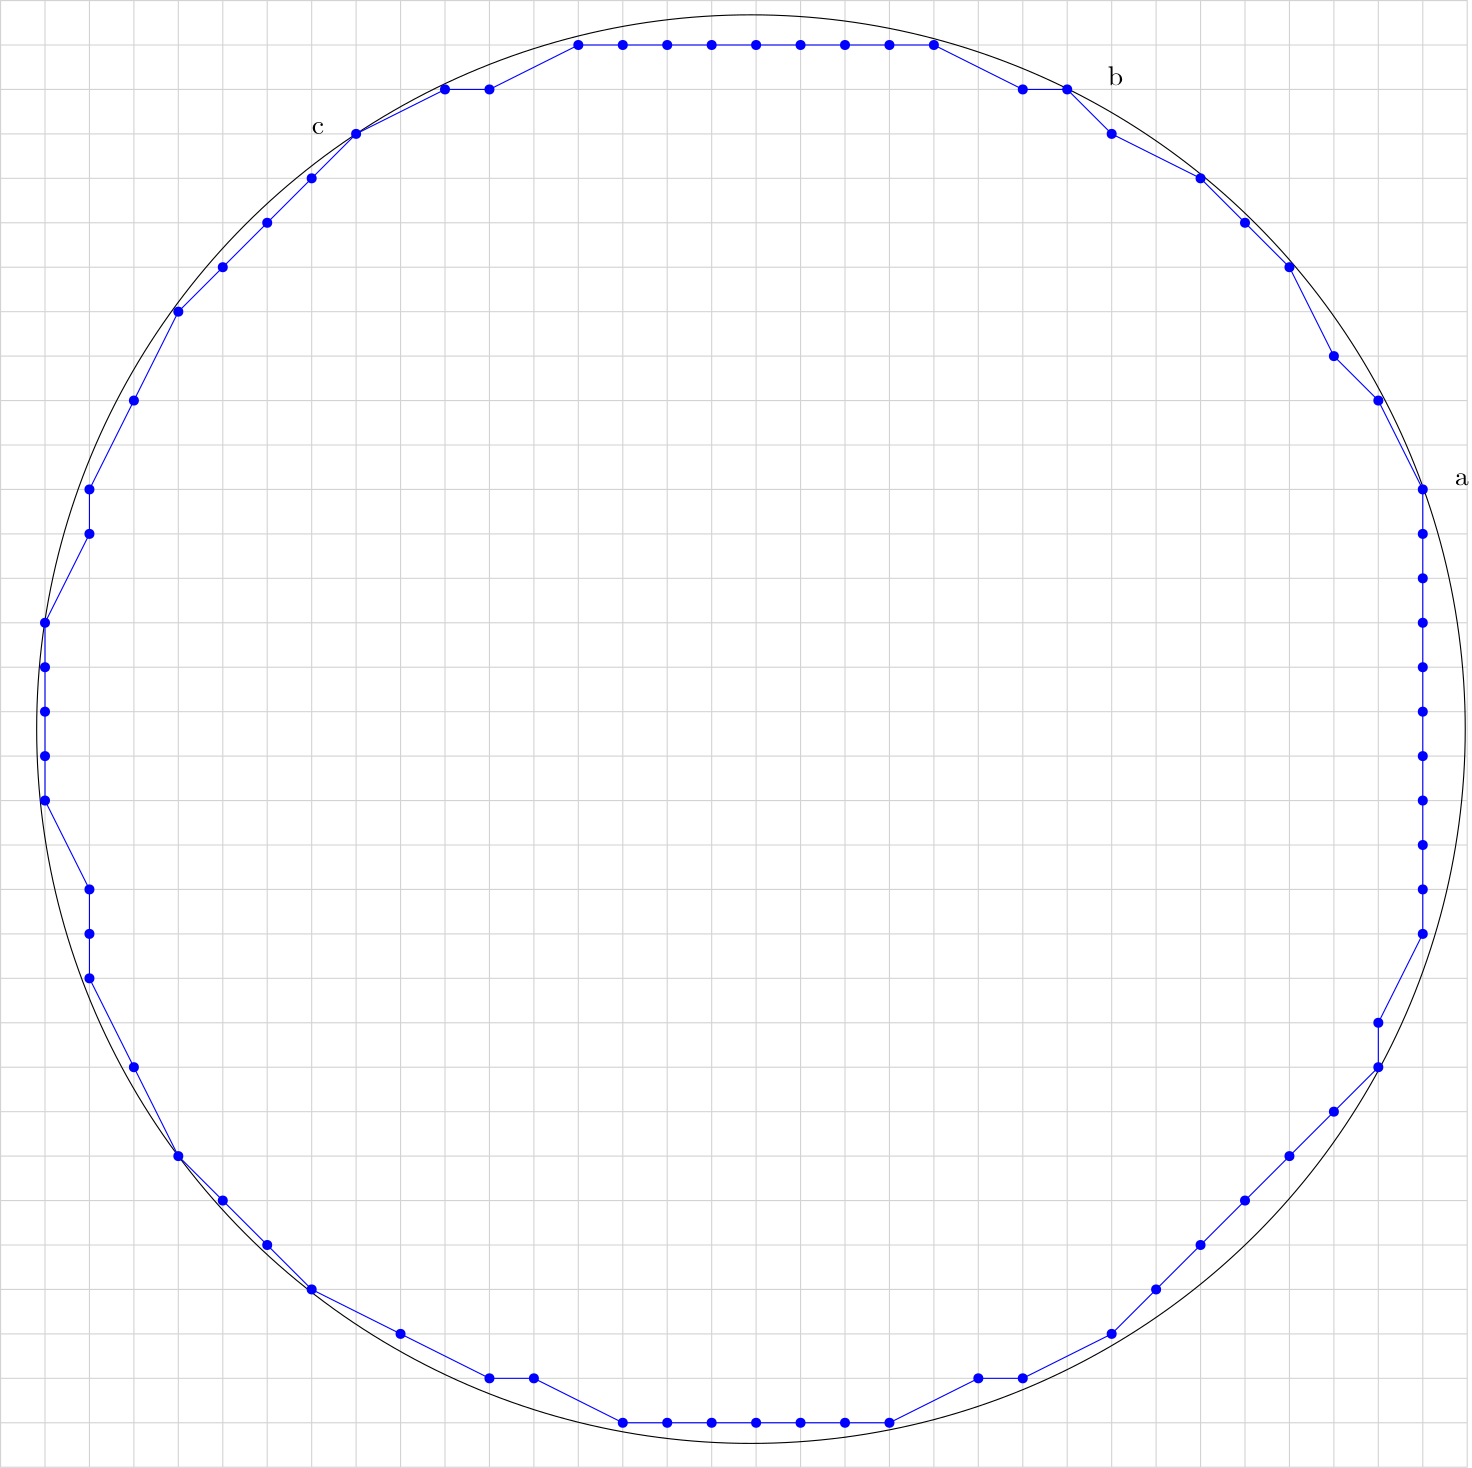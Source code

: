 <?xml version="1.0"?>
<!DOCTYPE ipe SYSTEM "ipe.dtd">
<ipe version="70005" creator="Ipe 7.1.1">
<info created="D:20130527104958" modified="D:20130531152706"/>
<ipestyle name="basic">
<symbol name="arrow/arc(spx)">
<path stroke="sym-stroke" fill="sym-stroke" pen="sym-pen">
0 0 m
-1 0.333 l
-1 -0.333 l
h
</path>
</symbol>
<symbol name="arrow/farc(spx)">
<path stroke="sym-stroke" fill="white" pen="sym-pen">
0 0 m
-1 0.333 l
-1 -0.333 l
h
</path>
</symbol>
<symbol name="mark/circle(sx)" transformations="translations">
<path fill="sym-stroke">
0.6 0 0 0.6 0 0 e
0.4 0 0 0.4 0 0 e
</path>
</symbol>
<symbol name="mark/disk(sx)" transformations="translations">
<path fill="sym-stroke">
0.6 0 0 0.6 0 0 e
</path>
</symbol>
<symbol name="mark/fdisk(sfx)" transformations="translations">
<group>
<path fill="sym-fill">
0.5 0 0 0.5 0 0 e
</path>
<path fill="sym-stroke" fillrule="eofill">
0.6 0 0 0.6 0 0 e
0.4 0 0 0.4 0 0 e
</path>
</group>
</symbol>
<symbol name="mark/box(sx)" transformations="translations">
<path fill="sym-stroke" fillrule="eofill">
-0.6 -0.6 m
0.6 -0.6 l
0.6 0.6 l
-0.6 0.6 l
h
-0.4 -0.4 m
0.4 -0.4 l
0.4 0.4 l
-0.4 0.4 l
h
</path>
</symbol>
<symbol name="mark/square(sx)" transformations="translations">
<path fill="sym-stroke">
-0.6 -0.6 m
0.6 -0.6 l
0.6 0.6 l
-0.6 0.6 l
h
</path>
</symbol>
<symbol name="mark/fsquare(sfx)" transformations="translations">
<group>
<path fill="sym-fill">
-0.5 -0.5 m
0.5 -0.5 l
0.5 0.5 l
-0.5 0.5 l
h
</path>
<path fill="sym-stroke" fillrule="eofill">
-0.6 -0.6 m
0.6 -0.6 l
0.6 0.6 l
-0.6 0.6 l
h
-0.4 -0.4 m
0.4 -0.4 l
0.4 0.4 l
-0.4 0.4 l
h
</path>
</group>
</symbol>
<symbol name="mark/cross(sx)" transformations="translations">
<group>
<path fill="sym-stroke">
-0.43 -0.57 m
0.57 0.43 l
0.43 0.57 l
-0.57 -0.43 l
h
</path>
<path fill="sym-stroke">
-0.43 0.57 m
0.57 -0.43 l
0.43 -0.57 l
-0.57 0.43 l
h
</path>
</group>
</symbol>
<symbol name="arrow/fnormal(spx)">
<path stroke="sym-stroke" fill="white" pen="sym-pen">
0 0 m
-1 0.333 l
-1 -0.333 l
h
</path>
</symbol>
<symbol name="arrow/pointed(spx)">
<path stroke="sym-stroke" fill="sym-stroke" pen="sym-pen">
0 0 m
-1 0.333 l
-0.8 0 l
-1 -0.333 l
h
</path>
</symbol>
<symbol name="arrow/fpointed(spx)">
<path stroke="sym-stroke" fill="white" pen="sym-pen">
0 0 m
-1 0.333 l
-0.8 0 l
-1 -0.333 l
h
</path>
</symbol>
<symbol name="arrow/linear(spx)">
<path stroke="sym-stroke" pen="sym-pen">
-1 0.333 m
0 0 l
-1 -0.333 l
</path>
</symbol>
<symbol name="arrow/fdouble(spx)">
<path stroke="sym-stroke" fill="white" pen="sym-pen">
0 0 m
-1 0.333 l
-1 -0.333 l
h
-1 0 m
-2 0.333 l
-2 -0.333 l
h
</path>
</symbol>
<symbol name="arrow/double(spx)">
<path stroke="sym-stroke" fill="sym-stroke" pen="sym-pen">
0 0 m
-1 0.333 l
-1 -0.333 l
h
-1 0 m
-2 0.333 l
-2 -0.333 l
h
</path>
</symbol>
<pen name="heavier" value="0.8"/>
<pen name="fat" value="1.2"/>
<pen name="ultrafat" value="2"/>
<symbolsize name="large" value="5"/>
<symbolsize name="small" value="2"/>
<symbolsize name="tiny" value="1.1"/>
<arrowsize name="large" value="10"/>
<arrowsize name="small" value="5"/>
<arrowsize name="tiny" value="3"/>
<color name="red" value="1 0 0"/>
<color name="green" value="0 1 0"/>
<color name="blue" value="0 0 1"/>
<color name="yellow" value="1 1 0"/>
<color name="orange" value="1 0.647 0"/>
<color name="gold" value="1 0.843 0"/>
<color name="purple" value="0.627 0.125 0.941"/>
<color name="gray" value="0.745"/>
<color name="brown" value="0.647 0.165 0.165"/>
<color name="navy" value="0 0 0.502"/>
<color name="pink" value="1 0.753 0.796"/>
<color name="seagreen" value="0.18 0.545 0.341"/>
<color name="turquoise" value="0.251 0.878 0.816"/>
<color name="violet" value="0.933 0.51 0.933"/>
<color name="darkblue" value="0 0 0.545"/>
<color name="darkcyan" value="0 0.545 0.545"/>
<color name="darkgray" value="0.663"/>
<color name="darkgreen" value="0 0.392 0"/>
<color name="darkmagenta" value="0.545 0 0.545"/>
<color name="darkorange" value="1 0.549 0"/>
<color name="darkred" value="0.545 0 0"/>
<color name="lightblue" value="0.678 0.847 0.902"/>
<color name="lightcyan" value="0.878 1 1"/>
<color name="lightgray" value="0.827"/>
<color name="lightgreen" value="0.565 0.933 0.565"/>
<color name="lightyellow" value="1 1 0.878"/>
<dashstyle name="dashed" value="[4] 0"/>
<dashstyle name="dotted" value="[1 3] 0"/>
<dashstyle name="dash dotted" value="[4 2 1 2] 0"/>
<dashstyle name="dash dot dotted" value="[4 2 1 2 1 2] 0"/>
<textsize name="large" value="\large"/>
<textsize name="Large" value="\Large"/>
<textsize name="LARGE" value="\LARGE"/>
<textsize name="huge" value="\huge"/>
<textsize name="Huge" value="\Huge"/>
<textsize name="small" value="\small"/>
<textsize name="footnote" value="\footnotesize"/>
<textsize name="tiny" value="\tiny"/>
<textstyle name="center" begin="\begin{center}" end="\end{center}"/>
<textstyle name="itemize" begin="\begin{itemize}" end="\end{itemize}"/>
<textstyle name="item" begin="\begin{itemize}\item{}" end="\end{itemize}"/>
<gridsize name="4 pts" value="4"/>
<gridsize name="8 pts (~3 mm)" value="8"/>
<gridsize name="16 pts (~6 mm)" value="16"/>
<gridsize name="32 pts (~12 mm)" value="32"/>
<gridsize name="10 pts (~3.5 mm)" value="10"/>
<gridsize name="20 pts (~7 mm)" value="20"/>
<gridsize name="14 pts (~5 mm)" value="14"/>
<gridsize name="28 pts (~10 mm)" value="28"/>
<gridsize name="56 pts (~20 mm)" value="56"/>
<anglesize name="90 deg" value="90"/>
<anglesize name="60 deg" value="60"/>
<anglesize name="45 deg" value="45"/>
<anglesize name="30 deg" value="30"/>
<anglesize name="22.5 deg" value="22.5"/>
<tiling name="falling" angle="-60" step="4" width="1"/>
<tiling name="rising" angle="30" step="4" width="1"/>
</ipestyle>
<page>
<layer name="alpha"/>
<layer name="beta"/>
<layer name="gamma"/>
<view layers="alpha beta" active="beta"/>
<path layer="alpha" stroke="lightgray">
0 816 m
0 288 l
16 288 l
16 816 l
32 816 l
32 288 l
48 288 l
48 816 l
64 816 l
64 288 l
80 288 l
80 816 l
96 816 l
96 288 l
112 288 l
112 816 l
128 816 l
128 288 l
144 288 l
144 816 l
160 816 l
160 288 l
176 288 l
176 816 l
192 816 l
192 288 l
208 288 l
208 816 l
224 816 l
224 288 l
240 288 l
240 816 l
256 816 l
256 288 l
272 288 l
272 816 l
288 816 l
288 288 l
304 288 l
304 816 l
320 816 l
320 288 l
336 288 l
336 816 l
352 816 l
352 288 l
368 288 l
368 816 l
384 816 l
384 288 l
400 288 l
400 816 l
416 816 l
416 288 l
432 288 l
432 816 l
448 816 l
448 288 l
464 288 l
464 816 l
480 816 l
480 288 l
496 288 l
496 816 l
512 816 l
512 288 l
528 288 l
528 816 l
0 816 l
0 800 l
528 800 l
528 784 l
0 784 l
0 768 l
528 768 l
528 752 l
0 752 l
0 736 l
528 736 l
528 720 l
0 720 l
0 704 l
528 704 l
528 688 l
0 688 l
0 672 l
528 672 l
528 656 l
0 656 l
0 640 l
528 640 l
528 624 l
0 624 l
0 608 l
528 608 l
528 592 l
0 592 l
0 576 l
528 576 l
528 560 l
0 560 l
0 544 l
528 544 l
528 528 l
0 528 l
0 512 l
528 512 l
528 496 l
0 496 l
0 480 l
528 480 l
528 464 l
0 464 l
0 448 l
528 448 l
528 432 l
0 432 l
0 416 l
528 416 l
528 400 l
0 400 l
0 384 l
528 384 l
528 368 l
0 368 l
0 352 l
528 352 l
528 336 l
0 336 l
0 320 l
528 320 l
528 304 l
0 304 l
0 288 l
528 288 l
528 288 l
</path>
<path stroke="black">
257.144 0 0 257.144 270.143 553.714 e
</path>
<use layer="gamma" name="mark/disk(sx)" pos="160 768" size="normal" stroke="brown"/>
<use name="mark/disk(sx)" pos="192 768" size="normal" stroke="brown"/>
<use name="mark/disk(sx)" pos="224 768" size="normal" stroke="brown"/>
<use name="mark/disk(sx)" pos="256 768" size="normal" stroke="brown"/>
<use name="mark/disk(sx)" pos="288 768" size="normal" stroke="brown"/>
<use name="mark/disk(sx)" pos="320 768" size="normal" stroke="brown"/>
<use name="mark/disk(sx)" pos="352 768" size="normal" stroke="brown"/>
<use name="mark/disk(sx)" pos="384 768" size="normal" stroke="brown"/>
<use name="mark/disk(sx)" pos="384 736" size="normal" stroke="brown"/>
<use name="mark/disk(sx)" pos="384 704" size="normal" stroke="brown"/>
<use name="mark/disk(sx)" pos="384 672" size="normal" stroke="brown"/>
<use name="mark/disk(sx)" pos="384 640" size="normal" stroke="brown"/>
<use name="mark/disk(sx)" pos="416 640" size="normal" stroke="brown"/>
<use name="mark/disk(sx)" pos="448 640" size="normal" stroke="brown"/>
<use name="mark/disk(sx)" pos="480 640" size="normal" stroke="brown"/>
<text layer="alpha" matrix="1 0 0 1 -4.46154 1.53846" transformations="translations" pos="528 640" stroke="black" type="label" valign="baseline">a</text>
<text matrix="1 0 0 1 -1.38462 1.53846" transformations="translations" pos="400 784" stroke="black" type="label" valign="baseline">b</text>
<text matrix="1 0 0 1 0 -16" transformations="translations" pos="112 784" stroke="black" type="label" valign="baseline">c</text>
<use layer="beta" name="mark/disk(sx)" pos="320 304" size="normal" stroke="blue"/>
<use name="mark/disk(sx)" pos="368 320" size="normal" stroke="blue"/>
<use name="mark/disk(sx)" pos="400 336" size="normal" stroke="blue"/>
<use name="mark/disk(sx)" pos="496 432" size="normal" stroke="blue"/>
<use name="mark/disk(sx)" pos="512 480" size="normal" stroke="blue"/>
<use name="mark/disk(sx)" pos="512 640" size="normal" stroke="blue"/>
<use name="mark/disk(sx)" pos="496 672" size="normal" stroke="blue"/>
<use name="mark/disk(sx)" pos="384 784" size="normal" stroke="blue"/>
<use name="mark/disk(sx)" pos="336 800" size="normal" stroke="blue"/>
<use name="mark/disk(sx)" pos="208 800" size="normal" stroke="blue"/>
<use name="mark/disk(sx)" pos="160 784" size="normal" stroke="blue"/>
<use name="mark/disk(sx)" pos="128 768" size="normal" stroke="blue"/>
<use name="mark/disk(sx)" pos="64 704" size="normal" stroke="blue"/>
<use name="mark/disk(sx)" pos="32 640" size="normal" stroke="blue"/>
<use name="mark/disk(sx)" pos="16 592" size="normal" stroke="blue"/>
<use name="mark/disk(sx)" pos="16 528" size="normal" stroke="blue"/>
<use name="mark/disk(sx)" pos="112 352" size="normal" stroke="blue"/>
<use name="mark/disk(sx)" pos="176 320" size="normal" stroke="blue"/>
<use name="mark/disk(sx)" pos="224 304" size="normal" stroke="blue"/>
<use name="mark/disk(sx)" pos="320 800" size="normal" stroke="blue"/>
<use name="mark/disk(sx)" pos="304 800" size="normal" stroke="blue"/>
<use name="mark/disk(sx)" pos="288 800" size="normal" stroke="blue"/>
<use name="mark/disk(sx)" pos="272 800" size="normal" stroke="blue"/>
<use name="mark/disk(sx)" pos="256 800" size="normal" stroke="blue"/>
<use name="mark/disk(sx)" pos="240 800" size="normal" stroke="blue"/>
<use name="mark/disk(sx)" pos="224 800" size="normal" stroke="blue"/>
<use name="mark/disk(sx)" pos="112 752" size="normal" stroke="blue"/>
<use name="mark/disk(sx)" pos="96 736" size="normal" stroke="blue"/>
<use name="mark/disk(sx)" pos="80 720" size="normal" stroke="blue"/>
<use name="mark/disk(sx)" pos="48 672" size="normal" stroke="blue"/>
<use name="mark/disk(sx)" pos="16 576" size="normal" stroke="blue"/>
<use name="mark/disk(sx)" pos="16 560" size="normal" stroke="blue"/>
<use name="mark/disk(sx)" pos="16 544" size="normal" stroke="blue"/>
<use name="mark/disk(sx)" pos="80 384" size="normal" stroke="blue"/>
<use name="mark/disk(sx)" pos="96 368" size="normal" stroke="blue"/>
<use name="mark/disk(sx)" pos="144 336" size="normal" stroke="blue"/>
<use name="mark/disk(sx)" pos="240 304" size="normal" stroke="blue"/>
<use name="mark/disk(sx)" pos="256 304" size="normal" stroke="blue"/>
<use name="mark/disk(sx)" pos="272 304" size="normal" stroke="blue"/>
<use name="mark/disk(sx)" pos="288 304" size="normal" stroke="blue"/>
<use name="mark/disk(sx)" pos="304 304" size="normal" stroke="blue"/>
<use name="mark/disk(sx)" pos="416 352" size="normal" stroke="blue"/>
<use name="mark/disk(sx)" pos="432 368" size="normal" stroke="blue"/>
<use name="mark/disk(sx)" pos="448 384" size="normal" stroke="blue"/>
<use name="mark/disk(sx)" pos="464 400" size="normal" stroke="blue"/>
<use name="mark/disk(sx)" pos="480 416" size="normal" stroke="blue"/>
<use name="mark/disk(sx)" pos="512 496" size="normal" stroke="blue"/>
<use name="mark/disk(sx)" pos="512 512" size="normal" stroke="blue"/>
<use name="mark/disk(sx)" pos="512 528" size="normal" stroke="blue"/>
<use name="mark/disk(sx)" pos="512 544" size="normal" stroke="blue"/>
<use name="mark/disk(sx)" pos="512 560" size="normal" stroke="blue"/>
<use name="mark/disk(sx)" pos="512 576" size="normal" stroke="blue"/>
<use name="mark/disk(sx)" pos="512 592" size="normal" stroke="blue"/>
<use name="mark/disk(sx)" pos="512 624" size="normal" stroke="blue"/>
<use name="mark/disk(sx)" pos="512 608" size="normal" stroke="blue"/>
<use name="mark/disk(sx)" pos="480 688" size="normal" stroke="blue"/>
<use name="mark/disk(sx)" pos="464 720" size="normal" stroke="blue"/>
<use name="mark/disk(sx)" pos="448 736" size="normal" stroke="blue"/>
<use name="mark/disk(sx)" pos="432 752" size="normal" stroke="blue"/>
<use name="mark/disk(sx)" pos="400 768" size="normal" stroke="blue"/>
<use name="mark/disk(sx)" pos="32 480" size="normal" stroke="blue"/>
<use name="mark/disk(sx)" pos="32 464" size="normal" stroke="blue"/>
<use name="mark/disk(sx)" pos="48 432" size="normal" stroke="blue"/>
<use name="mark/disk(sx)" pos="64 400" size="normal" stroke="blue"/>
<use name="mark/disk(sx)" pos="352 320" size="normal" stroke="blue"/>
<use name="mark/disk(sx)" pos="496 448" size="normal" stroke="blue"/>
<use name="mark/disk(sx)" pos="368 784" size="normal" stroke="blue"/>
<use name="mark/disk(sx)" pos="176 784" size="normal" stroke="blue"/>
<use name="mark/disk(sx)" pos="32 624" size="normal" stroke="blue"/>
<use name="mark/disk(sx)" pos="32 496" size="normal" stroke="blue"/>
<use name="mark/disk(sx)" pos="192 320" size="normal" stroke="blue"/>
<path stroke="blue">
336 800 m
208 800 l
176 784 l
160 784 l
128 768 l
64 704 l
32 640 l
32 624 l
16 592 l
16 528 l
32 496 l
32 464 l
64 400 l
112 352 l
176 320 l
192 320 l
224 304 l
320 304 l
352 320 l
368 320 l
400 336 l
480 416 l
496 432 l
496 448 l
512 480 l
512 640 l
496 672 l
480 688 l
464 720 l
432 752 l
400 768 l
384 784 l
368 784 l
336 800 l
</path>
</page>
</ipe>

